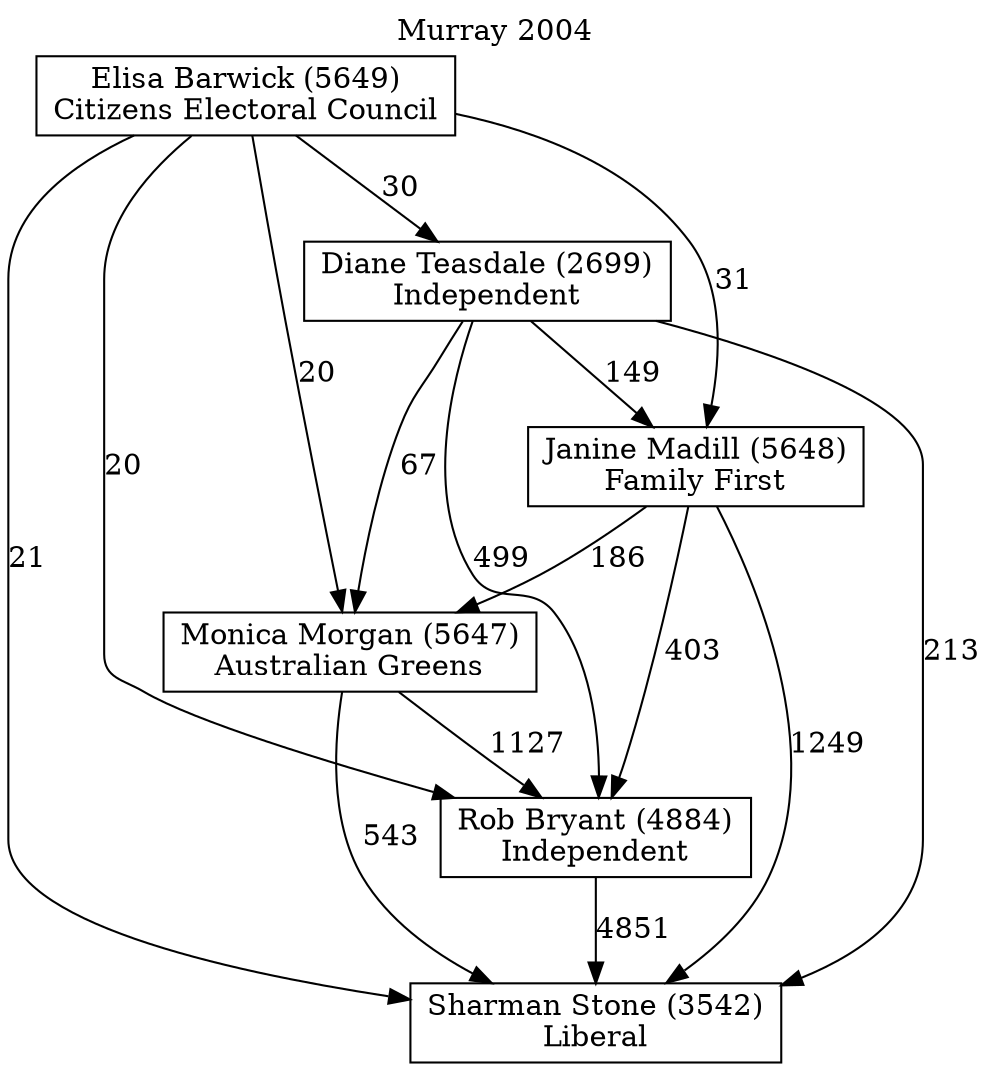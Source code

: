 // House preference flow
digraph "Sharman Stone (3542)_Murray_2004" {
	graph [label="Murray 2004" labelloc=t mclimit=2]
	node [shape=box]
	"Sharman Stone (3542)" [label="Sharman Stone (3542)
Liberal"]
	"Rob Bryant (4884)" [label="Rob Bryant (4884)
Independent"]
	"Monica Morgan (5647)" [label="Monica Morgan (5647)
Australian Greens"]
	"Janine Madill (5648)" [label="Janine Madill (5648)
Family First"]
	"Diane Teasdale (2699)" [label="Diane Teasdale (2699)
Independent"]
	"Elisa Barwick (5649)" [label="Elisa Barwick (5649)
Citizens Electoral Council"]
	"Rob Bryant (4884)" -> "Sharman Stone (3542)" [label=4851]
	"Monica Morgan (5647)" -> "Rob Bryant (4884)" [label=1127]
	"Janine Madill (5648)" -> "Monica Morgan (5647)" [label=186]
	"Diane Teasdale (2699)" -> "Janine Madill (5648)" [label=149]
	"Elisa Barwick (5649)" -> "Diane Teasdale (2699)" [label=30]
	"Monica Morgan (5647)" -> "Sharman Stone (3542)" [label=543]
	"Janine Madill (5648)" -> "Sharman Stone (3542)" [label=1249]
	"Diane Teasdale (2699)" -> "Sharman Stone (3542)" [label=213]
	"Elisa Barwick (5649)" -> "Sharman Stone (3542)" [label=21]
	"Elisa Barwick (5649)" -> "Janine Madill (5648)" [label=31]
	"Diane Teasdale (2699)" -> "Monica Morgan (5647)" [label=67]
	"Elisa Barwick (5649)" -> "Monica Morgan (5647)" [label=20]
	"Janine Madill (5648)" -> "Rob Bryant (4884)" [label=403]
	"Diane Teasdale (2699)" -> "Rob Bryant (4884)" [label=499]
	"Elisa Barwick (5649)" -> "Rob Bryant (4884)" [label=20]
}
